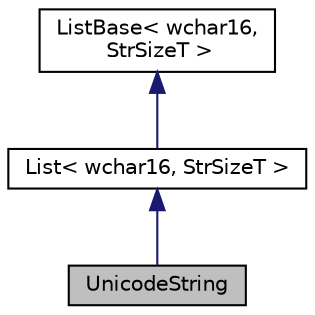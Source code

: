 digraph "UnicodeString"
{
  edge [fontname="Helvetica",fontsize="10",labelfontname="Helvetica",labelfontsize="10"];
  node [fontname="Helvetica",fontsize="10",shape=record];
  Node0 [label="UnicodeString",height=0.2,width=0.4,color="black", fillcolor="grey75", style="filled", fontcolor="black"];
  Node1 -> Node0 [dir="back",color="midnightblue",fontsize="10",style="solid",fontname="Helvetica"];
  Node1 [label="List\< wchar16, StrSizeT \>",height=0.2,width=0.4,color="black", fillcolor="white", style="filled",URL="$classevo_1_1_list.html"];
  Node2 -> Node1 [dir="back",color="midnightblue",fontsize="10",style="solid",fontname="Helvetica"];
  Node2 [label="ListBase\< wchar16,\l StrSizeT \>",height=0.2,width=0.4,color="black", fillcolor="white", style="filled",URL="$structevo_1_1_list_base.html"];
}
